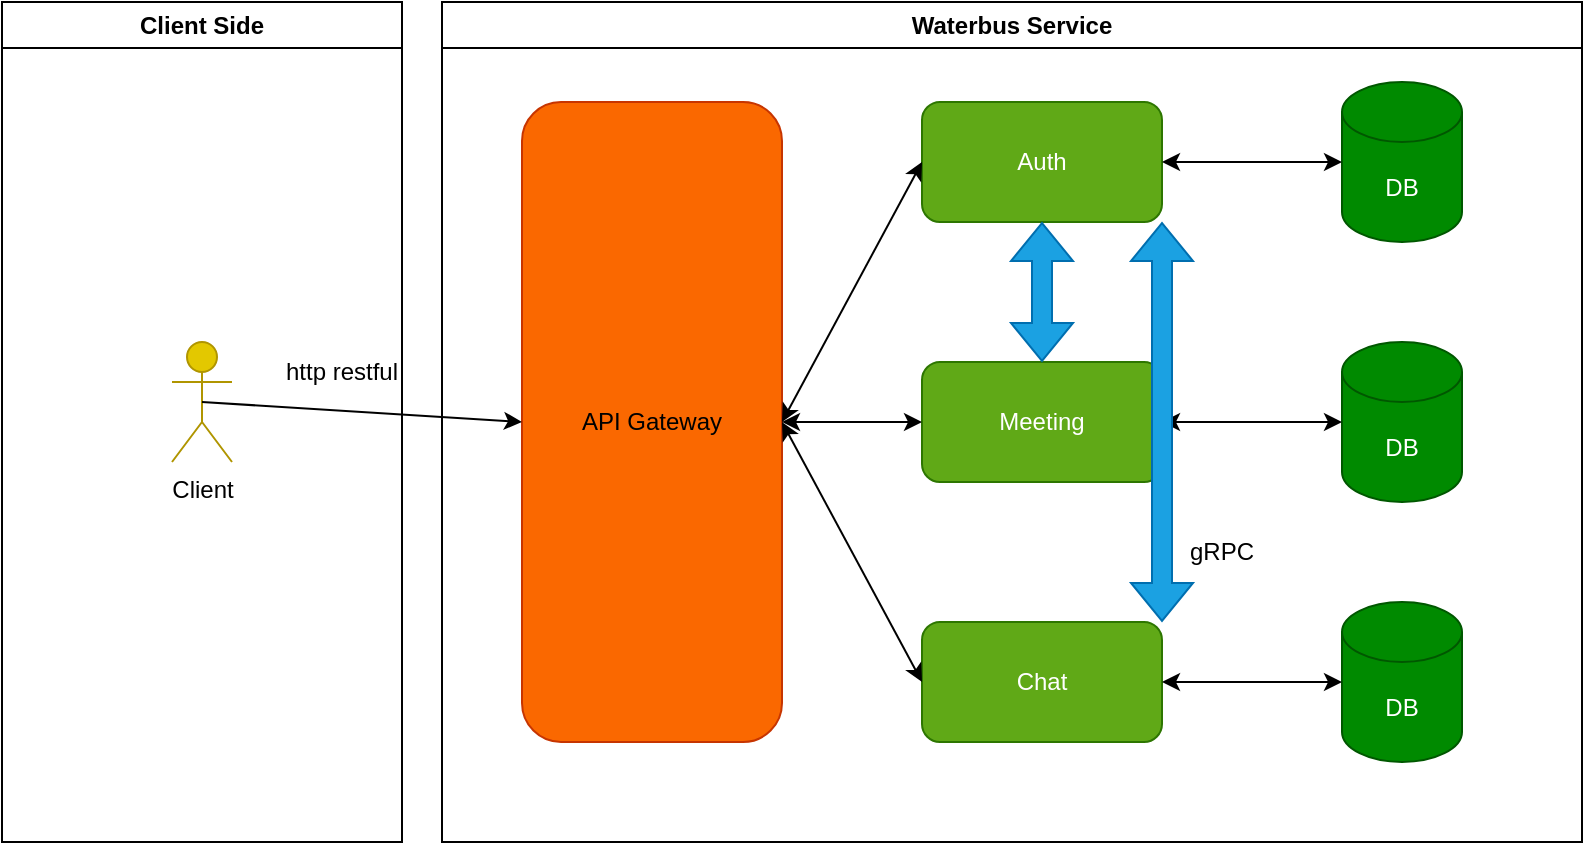 <mxfile version="21.5.2" type="device">
  <diagram name="Page-1" id="YtY9_5xw1rl2pZQEKN6K">
    <mxGraphModel dx="954" dy="624" grid="1" gridSize="10" guides="1" tooltips="1" connect="1" arrows="1" fold="1" page="1" pageScale="1" pageWidth="827" pageHeight="1169" math="0" shadow="0">
      <root>
        <mxCell id="0" />
        <mxCell id="1" parent="0" />
        <mxCell id="hbhCbbF2ej5kDNIO_7wa-1" value="API Gateway" style="rounded=1;whiteSpace=wrap;html=1;fillColor=#fa6800;fontColor=#000000;strokeColor=#C73500;" vertex="1" parent="1">
          <mxGeometry x="260" y="170" width="130" height="320" as="geometry" />
        </mxCell>
        <mxCell id="hbhCbbF2ej5kDNIO_7wa-2" value="Auth" style="rounded=1;whiteSpace=wrap;html=1;fillColor=#60a917;strokeColor=#2D7600;fontColor=#ffffff;" vertex="1" parent="1">
          <mxGeometry x="460" y="170" width="120" height="60" as="geometry" />
        </mxCell>
        <mxCell id="hbhCbbF2ej5kDNIO_7wa-3" value="Meeting" style="rounded=1;whiteSpace=wrap;html=1;fillColor=#60a917;fontColor=#ffffff;strokeColor=#2D7600;" vertex="1" parent="1">
          <mxGeometry x="460" y="300" width="120" height="60" as="geometry" />
        </mxCell>
        <mxCell id="hbhCbbF2ej5kDNIO_7wa-4" value="Chat" style="rounded=1;whiteSpace=wrap;html=1;fillColor=#60a917;fontColor=#ffffff;strokeColor=#2D7600;" vertex="1" parent="1">
          <mxGeometry x="460" y="430" width="120" height="60" as="geometry" />
        </mxCell>
        <mxCell id="hbhCbbF2ej5kDNIO_7wa-5" value="" style="endArrow=classic;startArrow=classic;html=1;rounded=0;exitX=1;exitY=0.5;exitDx=0;exitDy=0;entryX=0;entryY=0.5;entryDx=0;entryDy=0;" edge="1" parent="1" source="hbhCbbF2ej5kDNIO_7wa-1" target="hbhCbbF2ej5kDNIO_7wa-2">
          <mxGeometry width="50" height="50" relative="1" as="geometry">
            <mxPoint x="450" y="400" as="sourcePoint" />
            <mxPoint x="500" y="350" as="targetPoint" />
          </mxGeometry>
        </mxCell>
        <mxCell id="hbhCbbF2ej5kDNIO_7wa-7" value="" style="endArrow=classic;startArrow=classic;html=1;rounded=0;exitX=1;exitY=0.5;exitDx=0;exitDy=0;entryX=0;entryY=0.5;entryDx=0;entryDy=0;" edge="1" parent="1" source="hbhCbbF2ej5kDNIO_7wa-1" target="hbhCbbF2ej5kDNIO_7wa-3">
          <mxGeometry width="50" height="50" relative="1" as="geometry">
            <mxPoint x="400" y="370" as="sourcePoint" />
            <mxPoint x="470" y="270" as="targetPoint" />
          </mxGeometry>
        </mxCell>
        <mxCell id="hbhCbbF2ej5kDNIO_7wa-8" value="" style="endArrow=classic;startArrow=classic;html=1;rounded=0;exitX=1;exitY=0.5;exitDx=0;exitDy=0;entryX=0;entryY=0.5;entryDx=0;entryDy=0;" edge="1" parent="1" source="hbhCbbF2ej5kDNIO_7wa-1" target="hbhCbbF2ej5kDNIO_7wa-4">
          <mxGeometry width="50" height="50" relative="1" as="geometry">
            <mxPoint x="410" y="380" as="sourcePoint" />
            <mxPoint x="480" y="280" as="targetPoint" />
          </mxGeometry>
        </mxCell>
        <mxCell id="hbhCbbF2ej5kDNIO_7wa-9" value="DB" style="shape=cylinder3;whiteSpace=wrap;html=1;boundedLbl=1;backgroundOutline=1;size=15;fillColor=#008a00;fontColor=#ffffff;strokeColor=#005700;" vertex="1" parent="1">
          <mxGeometry x="670" y="160" width="60" height="80" as="geometry" />
        </mxCell>
        <mxCell id="hbhCbbF2ej5kDNIO_7wa-10" value="" style="endArrow=classic;startArrow=classic;html=1;rounded=0;exitX=1;exitY=0.5;exitDx=0;exitDy=0;entryX=0;entryY=0.5;entryDx=0;entryDy=0;entryPerimeter=0;" edge="1" parent="1" source="hbhCbbF2ej5kDNIO_7wa-2" target="hbhCbbF2ej5kDNIO_7wa-9">
          <mxGeometry width="50" height="50" relative="1" as="geometry">
            <mxPoint x="450" y="340" as="sourcePoint" />
            <mxPoint x="500" y="290" as="targetPoint" />
          </mxGeometry>
        </mxCell>
        <mxCell id="hbhCbbF2ej5kDNIO_7wa-11" value="DB" style="shape=cylinder3;whiteSpace=wrap;html=1;boundedLbl=1;backgroundOutline=1;size=15;fillColor=#008a00;fontColor=#ffffff;strokeColor=#005700;" vertex="1" parent="1">
          <mxGeometry x="670" y="290" width="60" height="80" as="geometry" />
        </mxCell>
        <mxCell id="hbhCbbF2ej5kDNIO_7wa-12" value="" style="endArrow=classic;startArrow=classic;html=1;rounded=0;exitX=1;exitY=0.5;exitDx=0;exitDy=0;entryX=0;entryY=0.5;entryDx=0;entryDy=0;entryPerimeter=0;" edge="1" parent="1" target="hbhCbbF2ej5kDNIO_7wa-11">
          <mxGeometry width="50" height="50" relative="1" as="geometry">
            <mxPoint x="580" y="330" as="sourcePoint" />
            <mxPoint x="500" y="420" as="targetPoint" />
          </mxGeometry>
        </mxCell>
        <mxCell id="hbhCbbF2ej5kDNIO_7wa-13" value="DB" style="shape=cylinder3;whiteSpace=wrap;html=1;boundedLbl=1;backgroundOutline=1;size=15;fillColor=#008a00;fontColor=#ffffff;strokeColor=#005700;" vertex="1" parent="1">
          <mxGeometry x="670" y="420" width="60" height="80" as="geometry" />
        </mxCell>
        <mxCell id="hbhCbbF2ej5kDNIO_7wa-14" value="" style="endArrow=classic;startArrow=classic;html=1;rounded=0;exitX=1;exitY=0.5;exitDx=0;exitDy=0;entryX=0;entryY=0.5;entryDx=0;entryDy=0;entryPerimeter=0;" edge="1" parent="1" target="hbhCbbF2ej5kDNIO_7wa-13">
          <mxGeometry width="50" height="50" relative="1" as="geometry">
            <mxPoint x="580" y="460" as="sourcePoint" />
            <mxPoint x="500" y="550" as="targetPoint" />
          </mxGeometry>
        </mxCell>
        <mxCell id="hbhCbbF2ej5kDNIO_7wa-15" value="" style="shape=flexArrow;endArrow=classic;startArrow=classic;html=1;rounded=0;entryX=0.5;entryY=1;entryDx=0;entryDy=0;exitX=0.5;exitY=0;exitDx=0;exitDy=0;fillColor=#1ba1e2;strokeColor=#006EAF;" edge="1" parent="1" source="hbhCbbF2ej5kDNIO_7wa-3" target="hbhCbbF2ej5kDNIO_7wa-2">
          <mxGeometry width="100" height="100" relative="1" as="geometry">
            <mxPoint x="540" y="430" as="sourcePoint" />
            <mxPoint x="640" y="330" as="targetPoint" />
          </mxGeometry>
        </mxCell>
        <mxCell id="hbhCbbF2ej5kDNIO_7wa-16" value="" style="shape=flexArrow;endArrow=classic;startArrow=classic;html=1;rounded=0;exitX=1;exitY=0;exitDx=0;exitDy=0;fillColor=#1ba1e2;strokeColor=#006EAF;" edge="1" parent="1" source="hbhCbbF2ej5kDNIO_7wa-4">
          <mxGeometry width="100" height="100" relative="1" as="geometry">
            <mxPoint x="540" y="430" as="sourcePoint" />
            <mxPoint x="580" y="230" as="targetPoint" />
          </mxGeometry>
        </mxCell>
        <mxCell id="hbhCbbF2ej5kDNIO_7wa-17" value="gRPC" style="text;html=1;strokeColor=none;fillColor=none;align=center;verticalAlign=middle;whiteSpace=wrap;rounded=0;" vertex="1" parent="1">
          <mxGeometry x="580" y="380" width="60" height="30" as="geometry" />
        </mxCell>
        <mxCell id="hbhCbbF2ej5kDNIO_7wa-19" value="Waterbus Service" style="swimlane;whiteSpace=wrap;html=1;" vertex="1" parent="1">
          <mxGeometry x="220" y="120" width="570" height="420" as="geometry" />
        </mxCell>
        <mxCell id="hbhCbbF2ej5kDNIO_7wa-20" value="Client Side" style="swimlane;whiteSpace=wrap;html=1;" vertex="1" parent="1">
          <mxGeometry y="120" width="200" height="420" as="geometry" />
        </mxCell>
        <mxCell id="hbhCbbF2ej5kDNIO_7wa-21" value="Client" style="shape=umlActor;verticalLabelPosition=bottom;verticalAlign=top;html=1;outlineConnect=0;fillColor=#e3c800;fontColor=#000000;strokeColor=#B09500;" vertex="1" parent="hbhCbbF2ej5kDNIO_7wa-20">
          <mxGeometry x="85" y="170" width="30" height="60" as="geometry" />
        </mxCell>
        <mxCell id="hbhCbbF2ej5kDNIO_7wa-23" value="http restful" style="text;html=1;strokeColor=none;fillColor=none;align=center;verticalAlign=middle;whiteSpace=wrap;rounded=0;" vertex="1" parent="hbhCbbF2ej5kDNIO_7wa-20">
          <mxGeometry x="140" y="170" width="60" height="30" as="geometry" />
        </mxCell>
        <mxCell id="hbhCbbF2ej5kDNIO_7wa-22" value="" style="endArrow=classic;html=1;rounded=0;exitX=0.5;exitY=0.5;exitDx=0;exitDy=0;exitPerimeter=0;entryX=0;entryY=0.5;entryDx=0;entryDy=0;" edge="1" parent="1" source="hbhCbbF2ej5kDNIO_7wa-21" target="hbhCbbF2ej5kDNIO_7wa-1">
          <mxGeometry width="50" height="50" relative="1" as="geometry">
            <mxPoint x="370" y="390" as="sourcePoint" />
            <mxPoint x="420" y="340" as="targetPoint" />
          </mxGeometry>
        </mxCell>
      </root>
    </mxGraphModel>
  </diagram>
</mxfile>
